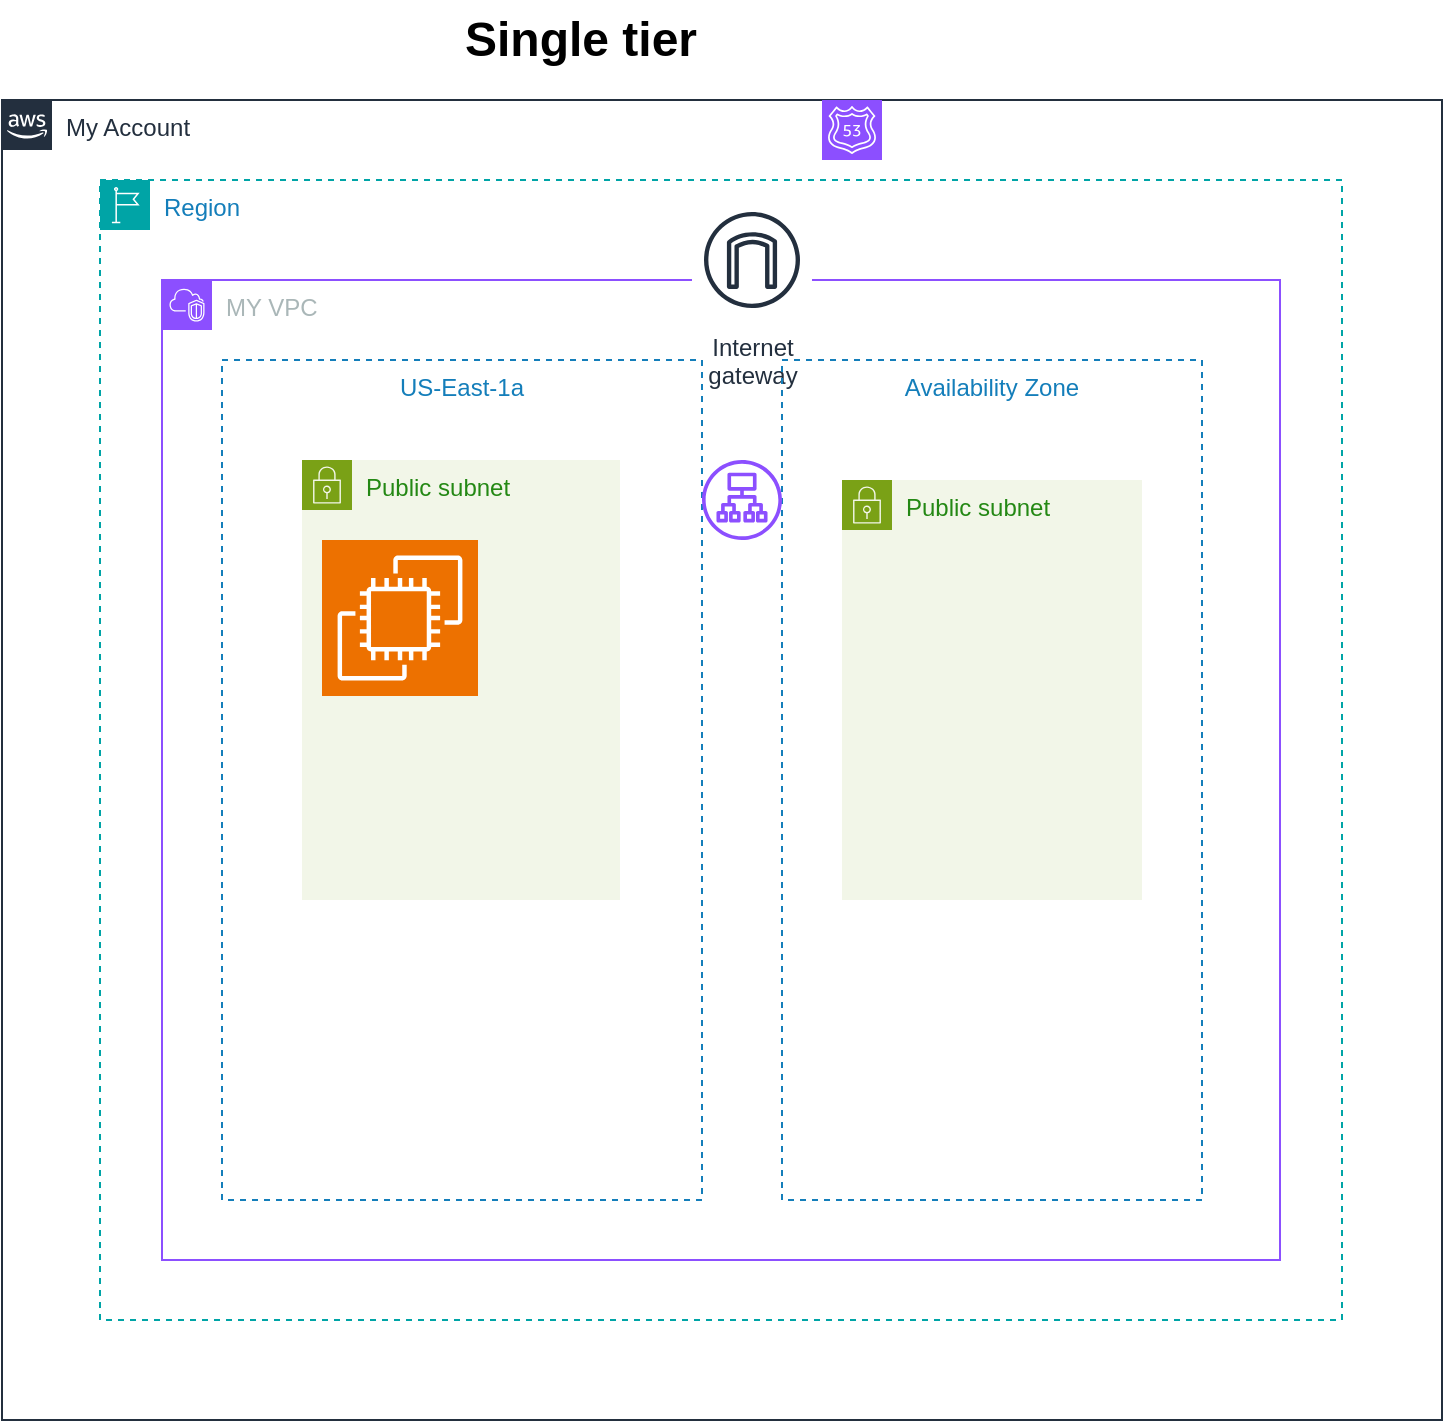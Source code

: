 <mxfile version="23.1.1" type="github">
  <diagram name="Page-1" id="joLcTIDrjJ7L26D-FCRL">
    <mxGraphModel dx="794" dy="493" grid="1" gridSize="10" guides="1" tooltips="1" connect="1" arrows="1" fold="1" page="1" pageScale="1" pageWidth="850" pageHeight="1100" math="0" shadow="0">
      <root>
        <mxCell id="0" />
        <mxCell id="1" parent="0" />
        <mxCell id="DRc5BtsbATzW-KadtlKk-1" value="My Account" style="points=[[0,0],[0.25,0],[0.5,0],[0.75,0],[1,0],[1,0.25],[1,0.5],[1,0.75],[1,1],[0.75,1],[0.5,1],[0.25,1],[0,1],[0,0.75],[0,0.5],[0,0.25]];outlineConnect=0;gradientColor=none;html=1;whiteSpace=wrap;fontSize=12;fontStyle=0;container=1;pointerEvents=0;collapsible=0;recursiveResize=0;shape=mxgraph.aws4.group;grIcon=mxgraph.aws4.group_aws_cloud_alt;strokeColor=#232F3E;fillColor=none;verticalAlign=top;align=left;spacingLeft=30;fontColor=#232F3E;dashed=0;" vertex="1" parent="1">
          <mxGeometry x="80" y="50" width="720" height="660" as="geometry" />
        </mxCell>
        <mxCell id="DRc5BtsbATzW-KadtlKk-3" value="Region" style="points=[[0,0],[0.25,0],[0.5,0],[0.75,0],[1,0],[1,0.25],[1,0.5],[1,0.75],[1,1],[0.75,1],[0.5,1],[0.25,1],[0,1],[0,0.75],[0,0.5],[0,0.25]];outlineConnect=0;gradientColor=none;html=1;whiteSpace=wrap;fontSize=12;fontStyle=0;container=1;pointerEvents=0;collapsible=0;recursiveResize=0;shape=mxgraph.aws4.group;grIcon=mxgraph.aws4.group_region;strokeColor=#00A4A6;fillColor=none;verticalAlign=top;align=left;spacingLeft=30;fontColor=#147EBA;dashed=1;" vertex="1" parent="DRc5BtsbATzW-KadtlKk-1">
          <mxGeometry x="49" y="40" width="621" height="570" as="geometry" />
        </mxCell>
        <mxCell id="DRc5BtsbATzW-KadtlKk-4" value="MY VPC" style="points=[[0,0],[0.25,0],[0.5,0],[0.75,0],[1,0],[1,0.25],[1,0.5],[1,0.75],[1,1],[0.75,1],[0.5,1],[0.25,1],[0,1],[0,0.75],[0,0.5],[0,0.25]];outlineConnect=0;gradientColor=none;html=1;whiteSpace=wrap;fontSize=12;fontStyle=0;container=1;pointerEvents=0;collapsible=0;recursiveResize=0;shape=mxgraph.aws4.group;grIcon=mxgraph.aws4.group_vpc2;strokeColor=#8C4FFF;fillColor=none;verticalAlign=top;align=left;spacingLeft=30;fontColor=#AAB7B8;dashed=0;" vertex="1" parent="DRc5BtsbATzW-KadtlKk-3">
          <mxGeometry x="31" y="50" width="559" height="490" as="geometry" />
        </mxCell>
        <mxCell id="DRc5BtsbATzW-KadtlKk-5" value="US-East-1a" style="fillColor=none;strokeColor=#147EBA;dashed=1;verticalAlign=top;fontStyle=0;fontColor=#147EBA;whiteSpace=wrap;html=1;" vertex="1" parent="DRc5BtsbATzW-KadtlKk-4">
          <mxGeometry x="30" y="40" width="240" height="420" as="geometry" />
        </mxCell>
        <mxCell id="DRc5BtsbATzW-KadtlKk-8" value="Public subnet" style="points=[[0,0],[0.25,0],[0.5,0],[0.75,0],[1,0],[1,0.25],[1,0.5],[1,0.75],[1,1],[0.75,1],[0.5,1],[0.25,1],[0,1],[0,0.75],[0,0.5],[0,0.25]];outlineConnect=0;gradientColor=none;html=1;whiteSpace=wrap;fontSize=12;fontStyle=0;container=1;pointerEvents=0;collapsible=0;recursiveResize=0;shape=mxgraph.aws4.group;grIcon=mxgraph.aws4.group_security_group;grStroke=0;strokeColor=#7AA116;fillColor=#F2F6E8;verticalAlign=top;align=left;spacingLeft=30;fontColor=#248814;dashed=0;" vertex="1" parent="DRc5BtsbATzW-KadtlKk-4">
          <mxGeometry x="70" y="90" width="159" height="220" as="geometry" />
        </mxCell>
        <mxCell id="DRc5BtsbATzW-KadtlKk-9" value="" style="sketch=0;points=[[0,0,0],[0.25,0,0],[0.5,0,0],[0.75,0,0],[1,0,0],[0,1,0],[0.25,1,0],[0.5,1,0],[0.75,1,0],[1,1,0],[0,0.25,0],[0,0.5,0],[0,0.75,0],[1,0.25,0],[1,0.5,0],[1,0.75,0]];outlineConnect=0;fontColor=#232F3E;fillColor=#ED7100;strokeColor=#ffffff;dashed=0;verticalLabelPosition=bottom;verticalAlign=top;align=center;html=1;fontSize=12;fontStyle=0;aspect=fixed;shape=mxgraph.aws4.resourceIcon;resIcon=mxgraph.aws4.ec2;" vertex="1" parent="DRc5BtsbATzW-KadtlKk-8">
          <mxGeometry x="10" y="40" width="78" height="78" as="geometry" />
        </mxCell>
        <mxCell id="DRc5BtsbATzW-KadtlKk-10" value="Internet&#xa;gateway" style="sketch=0;outlineConnect=0;fontColor=#232F3E;gradientColor=none;strokeColor=#232F3E;fillColor=#ffffff;dashed=0;verticalLabelPosition=bottom;verticalAlign=top;align=center;html=1;fontSize=12;fontStyle=0;aspect=fixed;shape=mxgraph.aws4.resourceIcon;resIcon=mxgraph.aws4.internet_gateway;" vertex="1" parent="DRc5BtsbATzW-KadtlKk-4">
          <mxGeometry x="265" y="-40" width="60" height="60" as="geometry" />
        </mxCell>
        <mxCell id="DRc5BtsbATzW-KadtlKk-12" value="Availability Zone" style="fillColor=none;strokeColor=#147EBA;dashed=1;verticalAlign=top;fontStyle=0;fontColor=#147EBA;whiteSpace=wrap;html=1;" vertex="1" parent="DRc5BtsbATzW-KadtlKk-4">
          <mxGeometry x="310" y="40" width="210" height="420" as="geometry" />
        </mxCell>
        <mxCell id="DRc5BtsbATzW-KadtlKk-13" value="" style="sketch=0;points=[[0,0,0],[0.25,0,0],[0.5,0,0],[0.75,0,0],[1,0,0],[0,1,0],[0.25,1,0],[0.5,1,0],[0.75,1,0],[1,1,0],[0,0.25,0],[0,0.5,0],[0,0.75,0],[1,0.25,0],[1,0.5,0],[1,0.75,0]];outlineConnect=0;fontColor=#232F3E;fillColor=#ED7100;strokeColor=#ffffff;dashed=0;verticalLabelPosition=bottom;verticalAlign=top;align=center;html=1;fontSize=12;fontStyle=0;aspect=fixed;shape=mxgraph.aws4.resourceIcon;resIcon=mxgraph.aws4.ec2;" vertex="1" parent="DRc5BtsbATzW-KadtlKk-4">
          <mxGeometry x="360" y="140" width="78" height="78" as="geometry" />
        </mxCell>
        <mxCell id="DRc5BtsbATzW-KadtlKk-19" value="" style="sketch=0;outlineConnect=0;fontColor=#232F3E;gradientColor=none;fillColor=#8C4FFF;strokeColor=none;dashed=0;verticalLabelPosition=bottom;verticalAlign=top;align=center;html=1;fontSize=12;fontStyle=0;aspect=fixed;pointerEvents=1;shape=mxgraph.aws4.application_load_balancer;" vertex="1" parent="DRc5BtsbATzW-KadtlKk-4">
          <mxGeometry x="270" y="90" width="40" height="40" as="geometry" />
        </mxCell>
        <mxCell id="DRc5BtsbATzW-KadtlKk-11" value="" style="sketch=0;points=[[0,0,0],[0.25,0,0],[0.5,0,0],[0.75,0,0],[1,0,0],[0,1,0],[0.25,1,0],[0.5,1,0],[0.75,1,0],[1,1,0],[0,0.25,0],[0,0.5,0],[0,0.75,0],[1,0.25,0],[1,0.5,0],[1,0.75,0]];outlineConnect=0;fontColor=#232F3E;fillColor=#8C4FFF;strokeColor=#ffffff;dashed=0;verticalLabelPosition=bottom;verticalAlign=top;align=center;html=1;fontSize=12;fontStyle=0;aspect=fixed;shape=mxgraph.aws4.resourceIcon;resIcon=mxgraph.aws4.route_53;" vertex="1" parent="DRc5BtsbATzW-KadtlKk-1">
          <mxGeometry x="410" width="30" height="30" as="geometry" />
        </mxCell>
        <mxCell id="DRc5BtsbATzW-KadtlKk-2" value="Single tier" style="text;strokeColor=none;fillColor=none;html=1;fontSize=24;fontStyle=1;verticalAlign=middle;align=center;" vertex="1" parent="1">
          <mxGeometry x="259" width="220" height="40" as="geometry" />
        </mxCell>
        <mxCell id="DRc5BtsbATzW-KadtlKk-18" value="Public subnet" style="points=[[0,0],[0.25,0],[0.5,0],[0.75,0],[1,0],[1,0.25],[1,0.5],[1,0.75],[1,1],[0.75,1],[0.5,1],[0.25,1],[0,1],[0,0.75],[0,0.5],[0,0.25]];outlineConnect=0;gradientColor=none;html=1;whiteSpace=wrap;fontSize=12;fontStyle=0;container=1;pointerEvents=0;collapsible=0;recursiveResize=0;shape=mxgraph.aws4.group;grIcon=mxgraph.aws4.group_security_group;grStroke=0;strokeColor=#7AA116;fillColor=#F2F6E8;verticalAlign=top;align=left;spacingLeft=30;fontColor=#248814;dashed=0;" vertex="1" parent="1">
          <mxGeometry x="500" y="240" width="150" height="210" as="geometry" />
        </mxCell>
      </root>
    </mxGraphModel>
  </diagram>
</mxfile>
